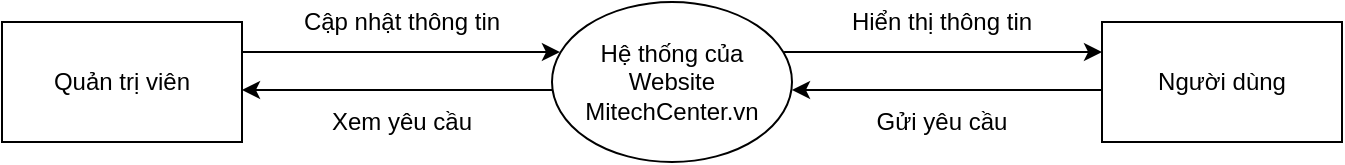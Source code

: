 <mxfile version="12.6.5" type="device"><diagram id="oJFZLY742bBuvvzkCvbq" name="Page-1"><mxGraphModel dx="852" dy="494" grid="1" gridSize="10" guides="1" tooltips="1" connect="1" arrows="1" fold="1" page="1" pageScale="1" pageWidth="850" pageHeight="1100" math="0" shadow="0"><root><mxCell id="0"/><mxCell id="1" parent="0"/><mxCell id="CxweavPubAFqvGdxSKb4-10" value="" style="endArrow=classic;html=1;exitX=1;exitY=0.25;exitDx=0;exitDy=0;entryX=0.033;entryY=0.313;entryDx=0;entryDy=0;entryPerimeter=0;comic=0;shadow=0;strokeColor=#000000;" parent="1" edge="1"><mxGeometry width="50" height="50" relative="1" as="geometry"><mxPoint x="643.96" y="174.04" as="sourcePoint"/><mxPoint x="485" y="174" as="targetPoint"/></mxGeometry></mxCell><mxCell id="CxweavPubAFqvGdxSKb4-8" value="" style="endArrow=classic;html=1;exitX=1;exitY=0.25;exitDx=0;exitDy=0;entryX=0.033;entryY=0.313;entryDx=0;entryDy=0;entryPerimeter=0;comic=0;shadow=0;strokeColor=#000000;" parent="1" edge="1"><mxGeometry width="50" height="50" relative="1" as="geometry"><mxPoint x="368.96" y="174.04" as="sourcePoint"/><mxPoint x="210" y="174" as="targetPoint"/></mxGeometry></mxCell><mxCell id="CxweavPubAFqvGdxSKb4-1" value="Quản trị viên" style="rounded=0;whiteSpace=wrap;html=1;" parent="1" vertex="1"><mxGeometry x="90" y="140" width="120" height="60" as="geometry"/></mxCell><mxCell id="CxweavPubAFqvGdxSKb4-2" value="Người dùng" style="rounded=0;whiteSpace=wrap;html=1;" parent="1" vertex="1"><mxGeometry x="640" y="140" width="120" height="60" as="geometry"/></mxCell><mxCell id="CxweavPubAFqvGdxSKb4-3" value="Hệ thống của&lt;br&gt;Website&lt;br&gt;MitechCenter.vn" style="ellipse;whiteSpace=wrap;html=1;" parent="1" vertex="1"><mxGeometry x="365" y="130" width="120" height="80" as="geometry"/></mxCell><mxCell id="CxweavPubAFqvGdxSKb4-5" value="" style="endArrow=classic;html=1;exitX=1;exitY=0.25;exitDx=0;exitDy=0;entryX=0.033;entryY=0.313;entryDx=0;entryDy=0;entryPerimeter=0;" parent="1" source="CxweavPubAFqvGdxSKb4-1" target="CxweavPubAFqvGdxSKb4-3" edge="1"><mxGeometry width="50" height="50" relative="1" as="geometry"><mxPoint x="220" y="260" as="sourcePoint"/><mxPoint x="270" y="210" as="targetPoint"/></mxGeometry></mxCell><mxCell id="CxweavPubAFqvGdxSKb4-6" value="" style="endArrow=classic;html=1;exitX=1;exitY=0.25;exitDx=0;exitDy=0;entryX=0.033;entryY=0.313;entryDx=0;entryDy=0;entryPerimeter=0;" parent="1" edge="1"><mxGeometry width="50" height="50" relative="1" as="geometry"><mxPoint x="481.04" y="155" as="sourcePoint"/><mxPoint x="640" y="155.04" as="targetPoint"/></mxGeometry></mxCell><mxCell id="khngDCO-ImW3-8x8KwIp-1" value="Cập nhật thông tin" style="text;html=1;strokeColor=none;fillColor=none;align=center;verticalAlign=middle;whiteSpace=wrap;rounded=0;" vertex="1" parent="1"><mxGeometry x="230" y="130" width="120" height="20" as="geometry"/></mxCell><mxCell id="khngDCO-ImW3-8x8KwIp-2" value="Hiển thị thông tin" style="text;html=1;strokeColor=none;fillColor=none;align=center;verticalAlign=middle;whiteSpace=wrap;rounded=0;" vertex="1" parent="1"><mxGeometry x="510" y="130" width="100" height="20" as="geometry"/></mxCell><mxCell id="khngDCO-ImW3-8x8KwIp-5" value="Gửi yêu cầu" style="text;html=1;strokeColor=none;fillColor=none;align=center;verticalAlign=middle;whiteSpace=wrap;rounded=0;" vertex="1" parent="1"><mxGeometry x="520" y="180" width="80" height="20" as="geometry"/></mxCell><mxCell id="khngDCO-ImW3-8x8KwIp-8" value="Xem yêu cầu" style="text;html=1;strokeColor=none;fillColor=none;align=center;verticalAlign=middle;whiteSpace=wrap;rounded=0;" vertex="1" parent="1"><mxGeometry x="240" y="180" width="100" height="20" as="geometry"/></mxCell></root></mxGraphModel></diagram></mxfile>